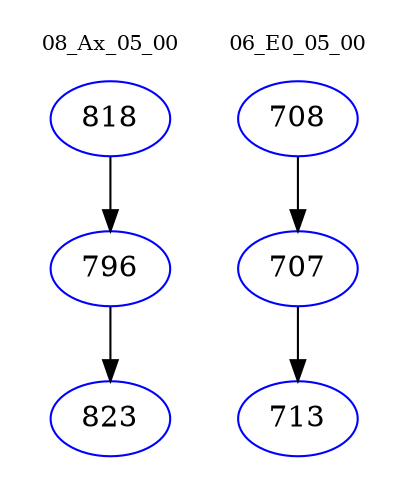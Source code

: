 digraph{
subgraph cluster_0 {
color = white
label = "08_Ax_05_00";
fontsize=10;
T0_818 [label="818", color="blue"]
T0_818 -> T0_796 [color="black"]
T0_796 [label="796", color="blue"]
T0_796 -> T0_823 [color="black"]
T0_823 [label="823", color="blue"]
}
subgraph cluster_1 {
color = white
label = "06_E0_05_00";
fontsize=10;
T1_708 [label="708", color="blue"]
T1_708 -> T1_707 [color="black"]
T1_707 [label="707", color="blue"]
T1_707 -> T1_713 [color="black"]
T1_713 [label="713", color="blue"]
}
}
